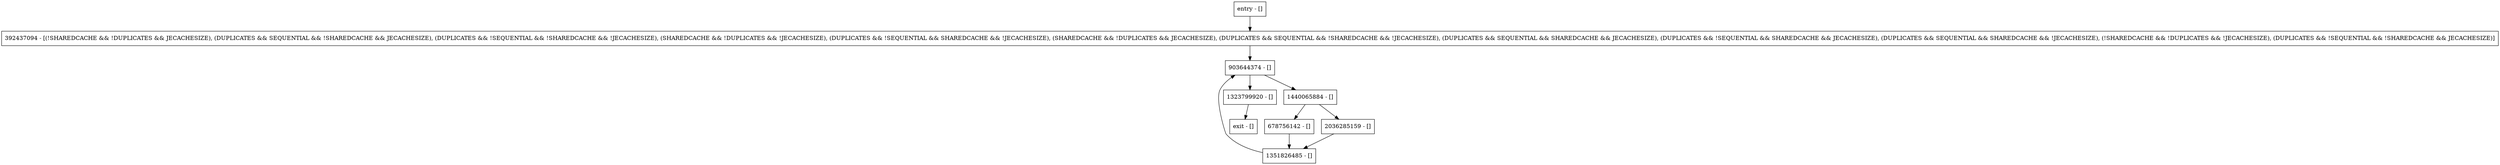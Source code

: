 digraph computeInterval {
node [shape=record];
entry [label="entry - []"];
exit [label="exit - []"];
1323799920 [label="1323799920 - []"];
1440065884 [label="1440065884 - []"];
678756142 [label="678756142 - []"];
1351826485 [label="1351826485 - []"];
903644374 [label="903644374 - []"];
392437094 [label="392437094 - [(!SHAREDCACHE && !DUPLICATES && JECACHESIZE), (DUPLICATES && SEQUENTIAL && !SHAREDCACHE && JECACHESIZE), (DUPLICATES && !SEQUENTIAL && !SHAREDCACHE && !JECACHESIZE), (SHAREDCACHE && !DUPLICATES && !JECACHESIZE), (DUPLICATES && !SEQUENTIAL && SHAREDCACHE && !JECACHESIZE), (SHAREDCACHE && !DUPLICATES && JECACHESIZE), (DUPLICATES && SEQUENTIAL && !SHAREDCACHE && !JECACHESIZE), (DUPLICATES && SEQUENTIAL && SHAREDCACHE && JECACHESIZE), (DUPLICATES && !SEQUENTIAL && SHAREDCACHE && JECACHESIZE), (DUPLICATES && SEQUENTIAL && SHAREDCACHE && !JECACHESIZE), (!SHAREDCACHE && !DUPLICATES && !JECACHESIZE), (DUPLICATES && !SEQUENTIAL && !SHAREDCACHE && JECACHESIZE)]"];
2036285159 [label="2036285159 - []"];
entry;
exit;
entry -> 392437094;
1323799920 -> exit;
1440065884 -> 678756142;
1440065884 -> 2036285159;
678756142 -> 1351826485;
1351826485 -> 903644374;
903644374 -> 1323799920;
903644374 -> 1440065884;
392437094 -> 903644374;
2036285159 -> 1351826485;
}
